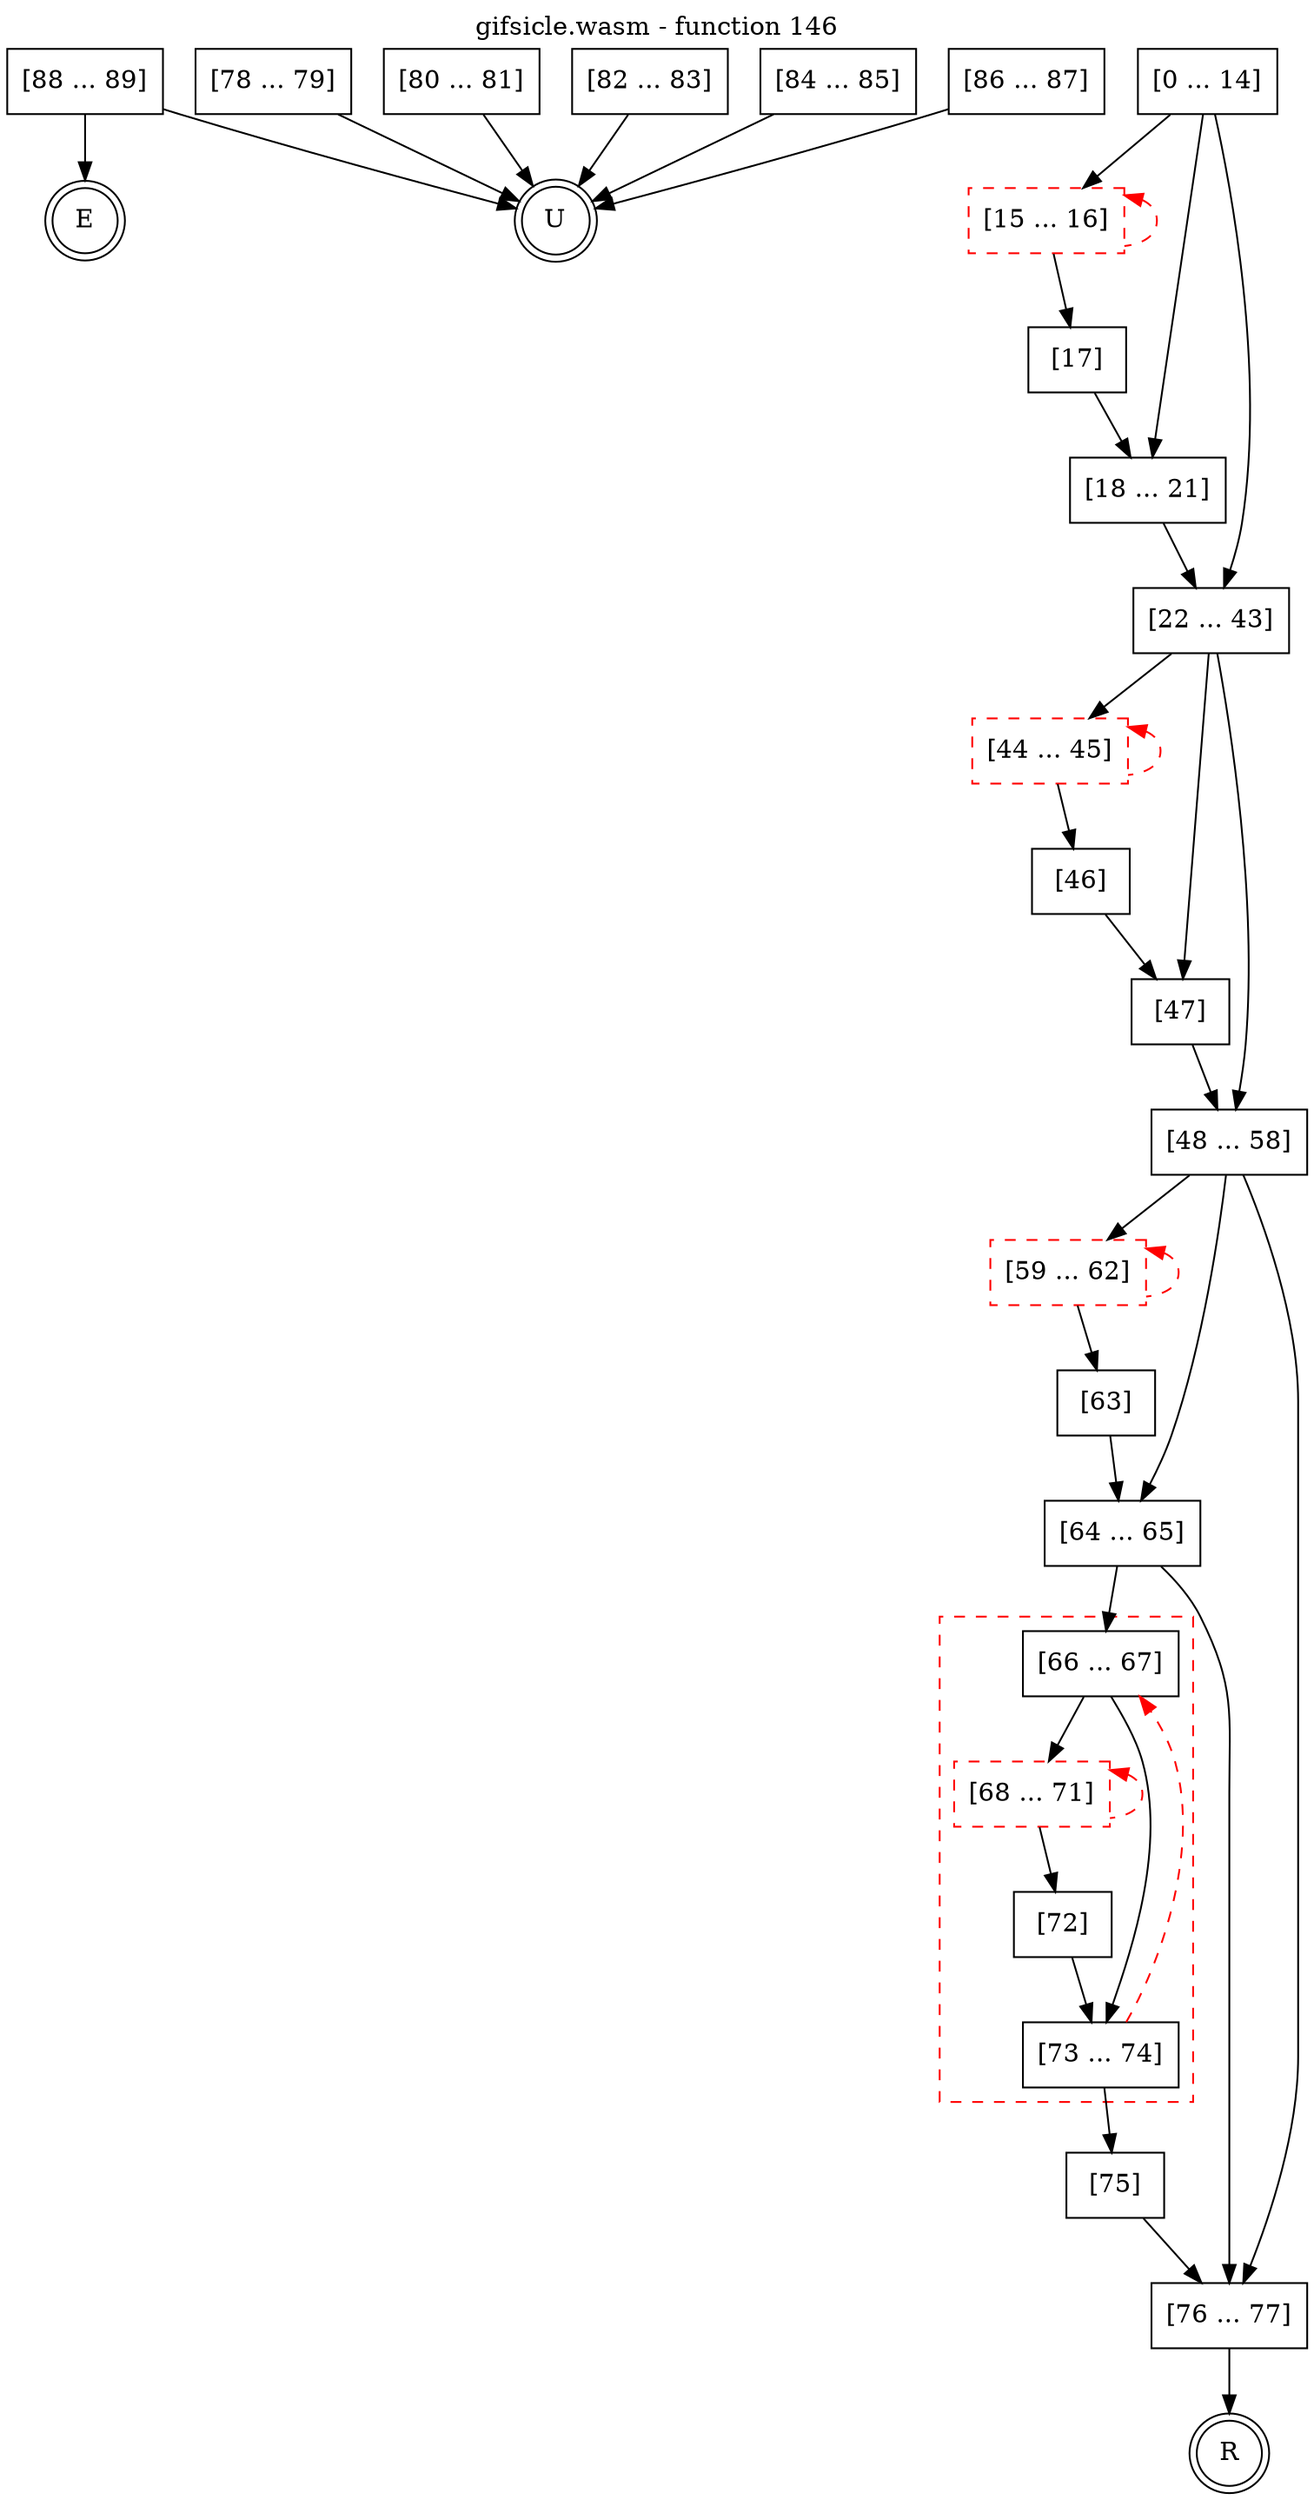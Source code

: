 digraph finite_state_machine {
    label = "gifsicle.wasm - function 146"
    labelloc =  t
    labelfontsize = 16
    labelfontcolor = black
    labelfontname = "Helvetica"
    node [shape = doublecircle]; E U R ;
    node [shape = box];
    node [shape=box, color=black, style=solid] 0[label="[0 ... 14]"]
    node [shape=box, color=red, style=dashed] 15[label="[15 ... 16]"]
    node [shape=box, color=black, style=solid] 17[label="[17]"]
    node [shape=box, color=black, style=solid] 18[label="[18 ... 21]"]
    node [shape=box, color=black, style=solid] 22[label="[22 ... 43]"]
    node [shape=box, color=red, style=dashed] 44[label="[44 ... 45]"]
    node [shape=box, color=black, style=solid] 46[label="[46]"]
    node [shape=box, color=black, style=solid] 47[label="[47]"]
    node [shape=box, color=black, style=solid] 48[label="[48 ... 58]"]
    node [shape=box, color=red, style=dashed] 59[label="[59 ... 62]"]
    node [shape=box, color=black, style=solid] 63[label="[63]"]
    node [shape=box, color=black, style=solid] 64[label="[64 ... 65]"]
    subgraph cluster_66{
    label = "";
    style = dashed color = red;
    node [shape=box, color=black, style=solid] 66[label="[66 ... 67]"]
    node [shape=box, color=red, style=dashed] 68[label="[68 ... 71]"]
    node [shape=box, color=black, style=solid] 72[label="[72]"]
    node [shape=box, color=black, style=solid] 73[label="[73 ... 74]"]
    }
    node [shape=box, color=black, style=solid] 75[label="[75]"]
    node [shape=box, color=black, style=solid] 76[label="[76 ... 77]"]
    node [shape=box, color=black, style=solid] 78[label="[78 ... 79]"]
    node [shape=box, color=black, style=solid] 80[label="[80 ... 81]"]
    node [shape=box, color=black, style=solid] 82[label="[82 ... 83]"]
    node [shape=box, color=black, style=solid] 84[label="[84 ... 85]"]
    node [shape=box, color=black, style=solid] 86[label="[86 ... 87]"]
    node [shape=box, color=black, style=solid] 88[label="[88 ... 89]"]
    node [shape=box, color=black, style=solid] R[label="R"]
    node [shape=box, color=black, style=solid] U[label="U"]
    0 -> 15;
    0 -> 18;
    0 -> 22;
    15 -> 17;
    15 -> 15[style="dashed" color="red" dir=back];
    17 -> 18;
    18 -> 22;
    22 -> 44;
    22 -> 47;
    22 -> 48;
    44 -> 46;
    44 -> 44[style="dashed" color="red" dir=back];
    46 -> 47;
    47 -> 48;
    48 -> 59;
    48 -> 64;
    48 -> 76;
    59 -> 63;
    59 -> 59[style="dashed" color="red" dir=back];
    63 -> 64;
    64 -> 66;
    64 -> 76;
    66 -> 68;
    66 -> 73;
    68 -> 72;
    68 -> 68[style="dashed" color="red" dir=back];
    72 -> 73;
    73 -> 66[style="dashed" color="red"];
    73 -> 75;
    75 -> 76;
    76 -> R;
    78 -> U;
    80 -> U;
    82 -> U;
    84 -> U;
    86 -> U;
    88 -> E;
    88 -> U;
}
